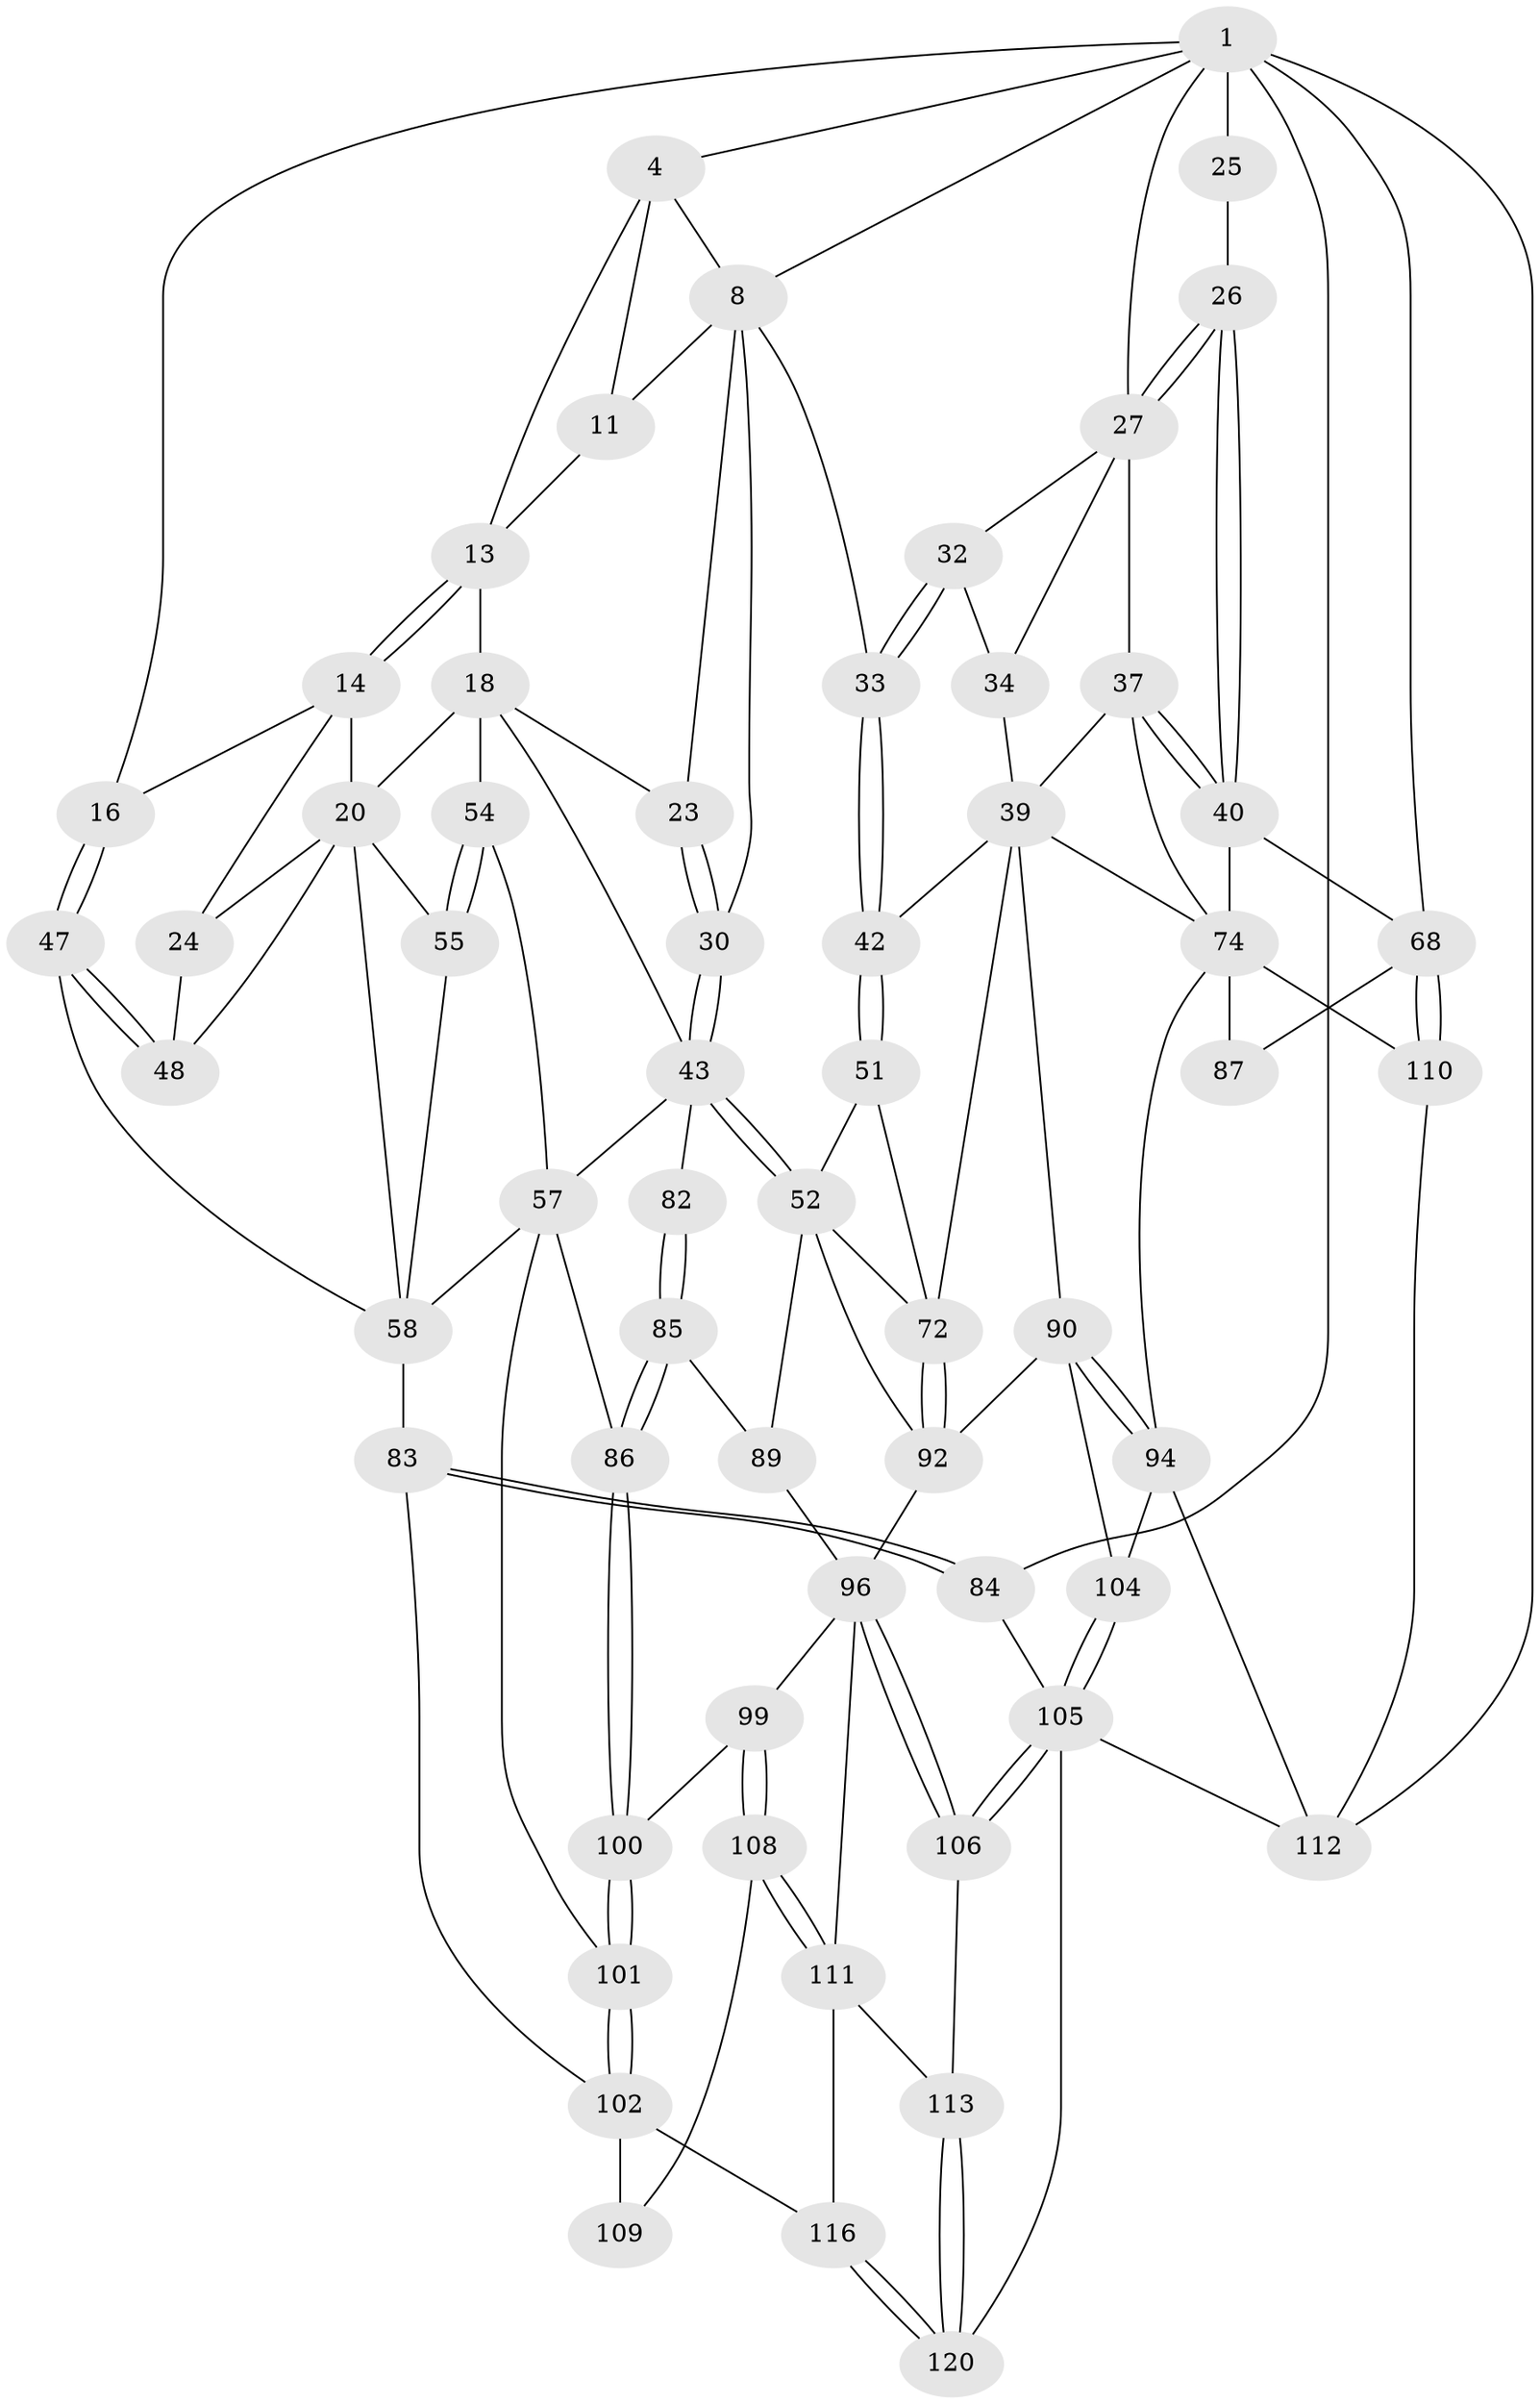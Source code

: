 // original degree distribution, {3: 0.016666666666666666, 6: 0.20833333333333334, 5: 0.55, 4: 0.225}
// Generated by graph-tools (version 1.1) at 2025/16/03/09/25 04:16:55]
// undirected, 60 vertices, 140 edges
graph export_dot {
graph [start="1"]
  node [color=gray90,style=filled];
  1 [pos="+0.7598886466437452+0",super="+2+6"];
  4 [pos="+0.06017453709022197+0",super="+12+5"];
  8 [pos="+0.6089625298405912+0.2156711720365951",super="+9+29"];
  11 [pos="+0.35314113964096583+0.16274284142047513"];
  13 [pos="+0.1708238742410362+0.19827846928044363",super="+17"];
  14 [pos="+0.10967265642145567+0.2016290493778886",super="+15"];
  16 [pos="+0+0"];
  18 [pos="+0.2785008025744724+0.362200979796197",super="+19"];
  20 [pos="+0.16176883676395679+0.3989212325540191",super="+21"];
  23 [pos="+0.4162513683271554+0.20797172057839577"];
  24 [pos="+0.02778405798946081+0.38975524884269824"];
  25 [pos="+1+0.1390458406400507"];
  26 [pos="+1+0.16641075083311696"];
  27 [pos="+1+0.2595441126701408",super="+28+35"];
  30 [pos="+0.483957265313191+0.4102265602807905"];
  32 [pos="+0.7856802902364179+0.2962378606899561"];
  33 [pos="+0.6523827587741468+0.4335087571998517"];
  34 [pos="+0.9190502490390081+0.3711429616532021",super="+36"];
  37 [pos="+0.9160142966665779+0.4962375895669368",super="+38"];
  39 [pos="+0.7965131173361805+0.4277143543371466",super="+41"];
  40 [pos="+1+0.5123462843538575",super="+70"];
  42 [pos="+0.6627101654611647+0.4582968974495381"];
  43 [pos="+0.4376828115913487+0.47094345333257154",super="+44"];
  47 [pos="+0+0.3919378920868845"];
  48 [pos="+0.0233851953260978+0.39092230229519587"];
  51 [pos="+0.5900195827168592+0.5348937052496527"];
  52 [pos="+0.5491892529821284+0.5393717411940702",super="+64"];
  54 [pos="+0.196023357159342+0.5699959906133072"];
  55 [pos="+0.1411165231907583+0.5813723886975256"];
  57 [pos="+0.2397288805680784+0.5802600188221241",super="+79"];
  58 [pos="+0+0.612520964987437",super="+60+59"];
  68 [pos="+1+0.8671073419741436",super="+69"];
  72 [pos="+0.6670648329738753+0.6485331590160168",super="+73"];
  74 [pos="+0.8799687434075221+0.5562660451119179",super="+78+75"];
  82 [pos="+0.38819688744578096+0.6335696180613692"];
  83 [pos="+0+0.9894741240319185"];
  84 [pos="+0+1"];
  85 [pos="+0.38644146844098154+0.6676947071579081"];
  86 [pos="+0.3325652645050768+0.7371632456418987"];
  87 [pos="+1+0.7683323708068268"];
  89 [pos="+0.4601740966977234+0.6721296186667528"];
  90 [pos="+0.7463279007580937+0.7111981076935232",super="+91"];
  92 [pos="+0.6999249245017468+0.6961482632406684",super="+95"];
  94 [pos="+0.8556330092265312+0.781188210965663",super="+107"];
  96 [pos="+0.5051821773619305+0.8065353372903274",super="+97"];
  99 [pos="+0.35369411518609434+0.7674342706518862"];
  100 [pos="+0.33256251710578544+0.7391301384104154"];
  101 [pos="+0.14550847745917256+0.7686143898207152"];
  102 [pos="+0.14121552235326343+0.7820165063799979",super="+103"];
  104 [pos="+0.6544637720704907+0.8642104706595787"];
  105 [pos="+0.5696992063427523+0.9012703546583718",super="+118"];
  106 [pos="+0.5587159844644403+0.8928916115624782"];
  108 [pos="+0.3152596402947547+0.84074210622126"];
  109 [pos="+0.23308241061787607+0.8642820976271894"];
  110 [pos="+0.9089994286435619+0.917673782677516"];
  111 [pos="+0.3552272269464668+0.9507213522352526",super="+114"];
  112 [pos="+0.8170611668331385+0.9777858185354754",super="+117"];
  113 [pos="+0.555682771054245+0.8939728609380029"];
  116 [pos="+0.2756571356809429+1"];
  120 [pos="+0.2756661545553279+1"];
  1 -- 16;
  1 -- 112;
  1 -- 4;
  1 -- 68;
  1 -- 84 [weight=2];
  1 -- 25 [weight=2];
  1 -- 8;
  1 -- 27;
  4 -- 11;
  4 -- 13;
  4 -- 8;
  8 -- 11;
  8 -- 23;
  8 -- 33;
  8 -- 30;
  11 -- 13;
  13 -- 14;
  13 -- 14;
  13 -- 18;
  14 -- 16;
  14 -- 24;
  14 -- 20;
  16 -- 47;
  16 -- 47;
  18 -- 23;
  18 -- 20 [weight=2];
  18 -- 54;
  18 -- 43;
  20 -- 48;
  20 -- 55;
  20 -- 24;
  20 -- 58;
  23 -- 30;
  23 -- 30;
  24 -- 48;
  25 -- 26;
  26 -- 27;
  26 -- 27;
  26 -- 40;
  26 -- 40;
  27 -- 32;
  27 -- 34 [weight=2];
  27 -- 37;
  30 -- 43;
  30 -- 43;
  32 -- 33;
  32 -- 33;
  32 -- 34;
  33 -- 42;
  33 -- 42;
  34 -- 39;
  37 -- 40;
  37 -- 40;
  37 -- 74;
  37 -- 39;
  39 -- 74;
  39 -- 90;
  39 -- 72;
  39 -- 42;
  40 -- 74;
  40 -- 68;
  42 -- 51;
  42 -- 51;
  43 -- 52 [weight=2];
  43 -- 52;
  43 -- 82 [weight=2];
  43 -- 57 [weight=2];
  47 -- 48;
  47 -- 48;
  47 -- 58;
  51 -- 52;
  51 -- 72;
  52 -- 72;
  52 -- 89;
  52 -- 92;
  54 -- 55;
  54 -- 55;
  54 -- 57;
  55 -- 58;
  57 -- 101;
  57 -- 86;
  57 -- 58;
  58 -- 83;
  68 -- 110;
  68 -- 110;
  68 -- 87;
  72 -- 92;
  72 -- 92;
  74 -- 87 [weight=2];
  74 -- 94;
  74 -- 110;
  82 -- 85;
  82 -- 85;
  83 -- 84;
  83 -- 84;
  83 -- 102;
  84 -- 105;
  85 -- 86;
  85 -- 86;
  85 -- 89;
  86 -- 100;
  86 -- 100;
  89 -- 96;
  90 -- 94;
  90 -- 94;
  90 -- 104;
  90 -- 92;
  92 -- 96;
  94 -- 104;
  94 -- 112;
  96 -- 106;
  96 -- 106;
  96 -- 99;
  96 -- 111;
  99 -- 100;
  99 -- 108;
  99 -- 108;
  100 -- 101;
  100 -- 101;
  101 -- 102;
  101 -- 102;
  102 -- 109 [weight=2];
  102 -- 116;
  104 -- 105;
  104 -- 105;
  105 -- 106;
  105 -- 106;
  105 -- 112;
  105 -- 120;
  106 -- 113;
  108 -- 109;
  108 -- 111;
  108 -- 111;
  110 -- 112;
  111 -- 113;
  111 -- 116;
  113 -- 120;
  113 -- 120;
  116 -- 120;
  116 -- 120;
}

